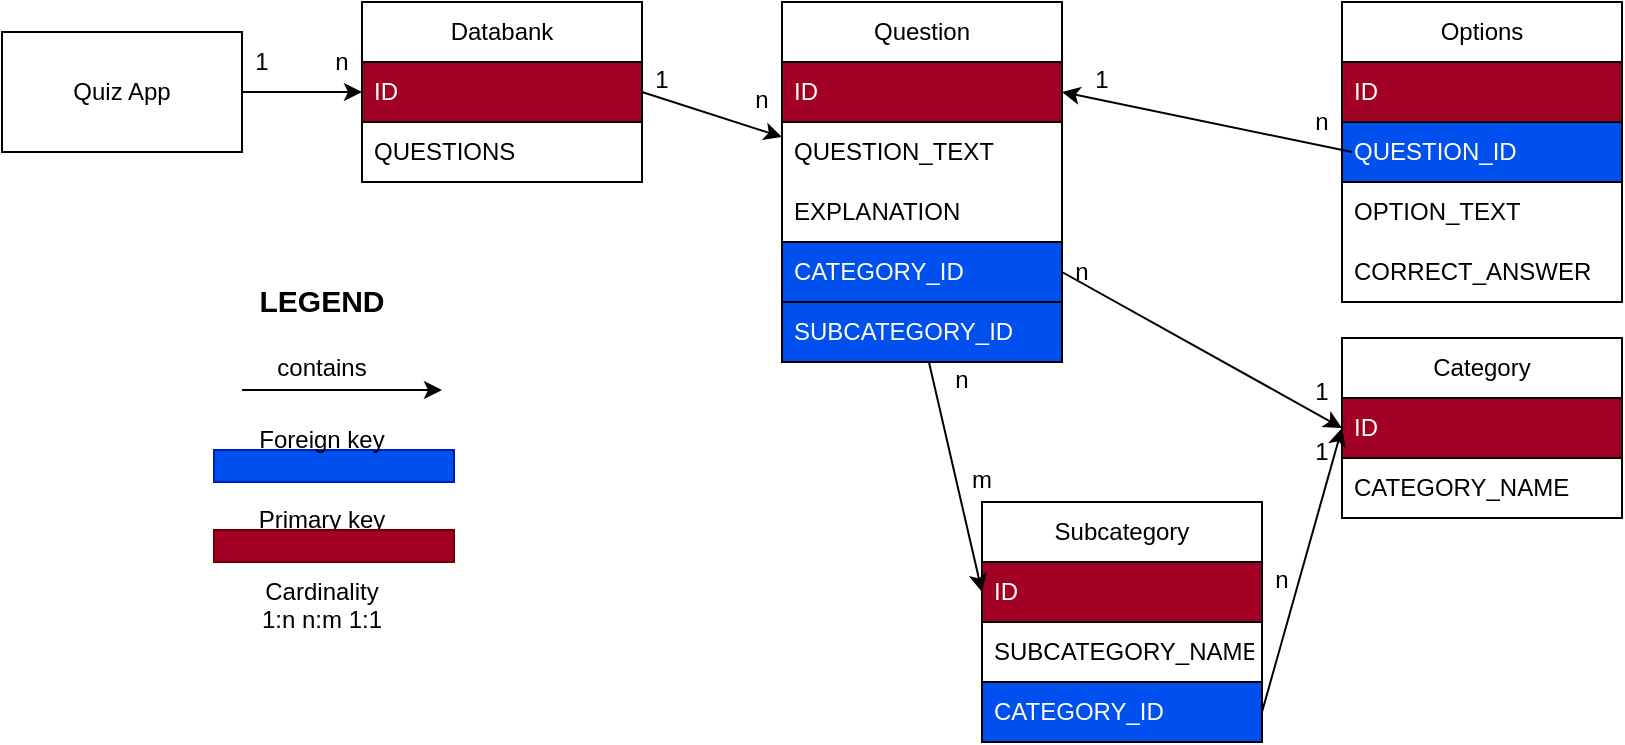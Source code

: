 <mxfile>
    <diagram id="aBYcp84A2QHFkTPBK7nG" name="Page-1">
        <mxGraphModel dx="1886" dy="465" grid="1" gridSize="10" guides="1" tooltips="1" connect="1" arrows="1" fold="1" page="1" pageScale="1" pageWidth="827" pageHeight="1169" math="0" shadow="0">
            <root>
                <mxCell id="0"/>
                <mxCell id="1" parent="0"/>
                <mxCell id="2" value="Question" style="swimlane;fontStyle=0;childLayout=stackLayout;horizontal=1;startSize=30;horizontalStack=0;resizeParent=1;resizeParentMax=0;resizeLast=0;collapsible=1;marginBottom=0;whiteSpace=wrap;html=1;" parent="1" vertex="1">
                    <mxGeometry x="30" y="376" width="140" height="180" as="geometry"/>
                </mxCell>
                <mxCell id="3" value="ID" style="text;strokeColor=default;fillColor=#a20025;align=left;verticalAlign=middle;spacingLeft=4;spacingRight=4;overflow=hidden;points=[[0,0.5],[1,0.5]];portConstraint=eastwest;rotatable=0;whiteSpace=wrap;html=1;fontColor=#ffffff;" parent="2" vertex="1">
                    <mxGeometry y="30" width="140" height="30" as="geometry"/>
                </mxCell>
                <mxCell id="5" value="QUESTION_TEXT" style="text;strokeColor=none;fillColor=none;align=left;verticalAlign=middle;spacingLeft=4;spacingRight=4;overflow=hidden;points=[[0,0.5],[1,0.5]];portConstraint=eastwest;rotatable=0;whiteSpace=wrap;html=1;" parent="2" vertex="1">
                    <mxGeometry y="60" width="140" height="30" as="geometry"/>
                </mxCell>
                <mxCell id="7" value="EXPLANATION" style="text;strokeColor=none;fillColor=none;align=left;verticalAlign=middle;spacingLeft=4;spacingRight=4;overflow=hidden;points=[[0,0.5],[1,0.5]];portConstraint=eastwest;rotatable=0;whiteSpace=wrap;html=1;" parent="2" vertex="1">
                    <mxGeometry y="90" width="140" height="30" as="geometry"/>
                </mxCell>
                <mxCell id="8" value="CATEGORY_ID" style="text;strokeColor=default;fillColor=#0050ef;align=left;verticalAlign=middle;spacingLeft=4;spacingRight=4;overflow=hidden;points=[[0,0.5],[1,0.5]];portConstraint=eastwest;rotatable=0;whiteSpace=wrap;html=1;fontColor=#ffffff;gradientColor=none;" parent="2" vertex="1">
                    <mxGeometry y="120" width="140" height="30" as="geometry"/>
                </mxCell>
                <mxCell id="57" value="SUBCATEGORY_ID" style="text;strokeColor=default;fillColor=#0050ef;align=left;verticalAlign=middle;spacingLeft=4;spacingRight=4;overflow=hidden;points=[[0,0.5],[1,0.5]];portConstraint=eastwest;rotatable=0;whiteSpace=wrap;html=1;fontColor=#ffffff;" parent="2" vertex="1">
                    <mxGeometry y="150" width="140" height="30" as="geometry"/>
                </mxCell>
                <mxCell id="10" value="Options" style="swimlane;fontStyle=0;childLayout=stackLayout;horizontal=1;startSize=30;horizontalStack=0;resizeParent=1;resizeParentMax=0;resizeLast=0;collapsible=1;marginBottom=0;whiteSpace=wrap;html=1;" parent="1" vertex="1">
                    <mxGeometry x="310" y="376" width="140" height="150" as="geometry"/>
                </mxCell>
                <mxCell id="11" value="ID" style="text;strokeColor=default;fillColor=#a20025;align=left;verticalAlign=middle;spacingLeft=4;spacingRight=4;overflow=hidden;points=[[0,0.5],[1,0.5]];portConstraint=eastwest;rotatable=0;whiteSpace=wrap;html=1;fontColor=#ffffff;" parent="10" vertex="1">
                    <mxGeometry y="30" width="140" height="30" as="geometry"/>
                </mxCell>
                <mxCell id="96" value="QUESTION_ID" style="text;strokeColor=default;fillColor=#0050ef;align=left;verticalAlign=middle;spacingLeft=4;spacingRight=4;overflow=hidden;points=[[0,0.5],[1,0.5]];portConstraint=eastwest;rotatable=0;whiteSpace=wrap;html=1;fontColor=#ffffff;" parent="10" vertex="1">
                    <mxGeometry y="60" width="140" height="30" as="geometry"/>
                </mxCell>
                <mxCell id="14" value="OPTION_TEXT" style="text;strokeColor=none;fillColor=none;align=left;verticalAlign=middle;spacingLeft=4;spacingRight=4;overflow=hidden;points=[[0,0.5],[1,0.5]];portConstraint=eastwest;rotatable=0;whiteSpace=wrap;html=1;" parent="10" vertex="1">
                    <mxGeometry y="90" width="140" height="30" as="geometry"/>
                </mxCell>
                <mxCell id="95" value="CORRECT_ANSWER" style="text;strokeColor=none;fillColor=none;align=left;verticalAlign=middle;spacingLeft=4;spacingRight=4;overflow=hidden;points=[[0,0.5],[1,0.5]];portConstraint=eastwest;rotatable=0;whiteSpace=wrap;html=1;" parent="10" vertex="1">
                    <mxGeometry y="120" width="140" height="30" as="geometry"/>
                </mxCell>
                <mxCell id="15" value="" style="endArrow=classic;html=1;exitX=0.75;exitY=1;exitDx=0;exitDy=0;entryX=1;entryY=0.5;entryDx=0;entryDy=0;" parent="1" source="97" target="3" edge="1">
                    <mxGeometry width="50" height="50" relative="1" as="geometry">
                        <mxPoint x="240" y="470" as="sourcePoint"/>
                        <mxPoint x="180" y="430" as="targetPoint"/>
                        <Array as="points"/>
                    </mxGeometry>
                </mxCell>
                <mxCell id="16" value="Category" style="swimlane;fontStyle=0;childLayout=stackLayout;horizontal=1;startSize=30;horizontalStack=0;resizeParent=1;resizeParentMax=0;resizeLast=0;collapsible=1;marginBottom=0;whiteSpace=wrap;html=1;" parent="1" vertex="1">
                    <mxGeometry x="310" y="544" width="140" height="90" as="geometry"/>
                </mxCell>
                <mxCell id="17" value="ID" style="text;strokeColor=default;fillColor=#a20025;align=left;verticalAlign=middle;spacingLeft=4;spacingRight=4;overflow=hidden;points=[[0,0.5],[1,0.5]];portConstraint=eastwest;rotatable=0;whiteSpace=wrap;html=1;fontColor=#ffffff;" parent="16" vertex="1">
                    <mxGeometry y="30" width="140" height="30" as="geometry"/>
                </mxCell>
                <mxCell id="19" value="CATEGORY_NAME" style="text;strokeColor=none;fillColor=none;align=left;verticalAlign=middle;spacingLeft=4;spacingRight=4;overflow=hidden;points=[[0,0.5],[1,0.5]];portConstraint=eastwest;rotatable=0;whiteSpace=wrap;html=1;" parent="16" vertex="1">
                    <mxGeometry y="60" width="140" height="30" as="geometry"/>
                </mxCell>
                <mxCell id="27" value="n" style="text;html=1;strokeColor=none;fillColor=none;align=center;verticalAlign=middle;whiteSpace=wrap;rounded=0;" parent="1" vertex="1">
                    <mxGeometry x="250" y="650" width="60" height="30" as="geometry"/>
                </mxCell>
                <mxCell id="28" value="1" style="text;html=1;strokeColor=none;fillColor=none;align=center;verticalAlign=middle;whiteSpace=wrap;rounded=0;" parent="1" vertex="1">
                    <mxGeometry x="270" y="556" width="60" height="30" as="geometry"/>
                </mxCell>
                <mxCell id="43" value="Subcategory" style="swimlane;fontStyle=0;childLayout=stackLayout;horizontal=1;startSize=30;horizontalStack=0;resizeParent=1;resizeParentMax=0;resizeLast=0;collapsible=1;marginBottom=0;whiteSpace=wrap;html=1;" parent="1" vertex="1">
                    <mxGeometry x="130" y="626" width="140" height="120" as="geometry"/>
                </mxCell>
                <mxCell id="44" value="ID" style="text;strokeColor=default;fillColor=#a20025;align=left;verticalAlign=middle;spacingLeft=4;spacingRight=4;overflow=hidden;points=[[0,0.5],[1,0.5]];portConstraint=eastwest;rotatable=0;whiteSpace=wrap;html=1;fontColor=#ffffff;" parent="43" vertex="1">
                    <mxGeometry y="30" width="140" height="30" as="geometry"/>
                </mxCell>
                <mxCell id="46" value="SUBCATEGORY_NAME" style="text;strokeColor=none;fillColor=none;align=left;verticalAlign=middle;spacingLeft=4;spacingRight=4;overflow=hidden;points=[[0,0.5],[1,0.5]];portConstraint=eastwest;rotatable=0;whiteSpace=wrap;html=1;" parent="43" vertex="1">
                    <mxGeometry y="60" width="140" height="30" as="geometry"/>
                </mxCell>
                <mxCell id="117" value="CATEGORY_ID" style="text;strokeColor=default;fillColor=#0050ef;align=left;verticalAlign=middle;spacingLeft=4;spacingRight=4;overflow=hidden;points=[[0,0.5],[1,0.5]];portConstraint=eastwest;rotatable=0;whiteSpace=wrap;html=1;fontColor=#ffffff;" vertex="1" parent="43">
                    <mxGeometry y="90" width="140" height="30" as="geometry"/>
                </mxCell>
                <mxCell id="48" value="" style="endArrow=classic;html=1;exitX=1;exitY=0.5;exitDx=0;exitDy=0;entryX=0;entryY=0.5;entryDx=0;entryDy=0;" parent="1" source="8" target="17" edge="1">
                    <mxGeometry width="50" height="50" relative="1" as="geometry">
                        <mxPoint x="200" y="630" as="sourcePoint"/>
                        <mxPoint x="226.831" y="780" as="targetPoint"/>
                    </mxGeometry>
                </mxCell>
                <mxCell id="53" value="n" style="text;html=1;strokeColor=none;fillColor=none;align=center;verticalAlign=middle;whiteSpace=wrap;rounded=0;" parent="1" vertex="1">
                    <mxGeometry x="150" y="496" width="60" height="30" as="geometry"/>
                </mxCell>
                <mxCell id="58" value="" style="endArrow=classic;html=1;exitX=1;exitY=0.5;exitDx=0;exitDy=0;entryX=0;entryY=0.5;entryDx=0;entryDy=0;" parent="1" source="117" edge="1" target="17">
                    <mxGeometry width="50" height="50" relative="1" as="geometry">
                        <mxPoint x="260" y="730" as="sourcePoint"/>
                        <mxPoint x="280" y="600" as="targetPoint"/>
                    </mxGeometry>
                </mxCell>
                <mxCell id="62" value="Databank" style="swimlane;fontStyle=0;childLayout=stackLayout;horizontal=1;startSize=30;horizontalStack=0;resizeParent=1;resizeParentMax=0;resizeLast=0;collapsible=1;marginBottom=0;whiteSpace=wrap;html=1;" parent="1" vertex="1">
                    <mxGeometry x="-180" y="376" width="140" height="90" as="geometry"/>
                </mxCell>
                <mxCell id="63" value="ID" style="text;strokeColor=default;fillColor=#a20025;align=left;verticalAlign=middle;spacingLeft=4;spacingRight=4;overflow=hidden;points=[[0,0.5],[1,0.5]];portConstraint=eastwest;rotatable=0;whiteSpace=wrap;html=1;fontColor=#ffffff;" parent="62" vertex="1">
                    <mxGeometry y="30" width="140" height="30" as="geometry"/>
                </mxCell>
                <mxCell id="64" value="QUESTIONS" style="text;strokeColor=none;fillColor=none;align=left;verticalAlign=middle;spacingLeft=4;spacingRight=4;overflow=hidden;points=[[0,0.5],[1,0.5]];portConstraint=eastwest;rotatable=0;whiteSpace=wrap;html=1;" parent="62" vertex="1">
                    <mxGeometry y="60" width="140" height="30" as="geometry"/>
                </mxCell>
                <mxCell id="70" value="Quiz App" style="rounded=0;whiteSpace=wrap;html=1;" parent="1" vertex="1">
                    <mxGeometry x="-360" y="391" width="120" height="60" as="geometry"/>
                </mxCell>
                <mxCell id="72" value="" style="endArrow=classic;html=1;" parent="1" source="70" target="62" edge="1">
                    <mxGeometry width="50" height="50" relative="1" as="geometry">
                        <mxPoint x="80" y="110" as="sourcePoint"/>
                        <mxPoint x="120" y="90" as="targetPoint"/>
                    </mxGeometry>
                </mxCell>
                <mxCell id="75" value="1" style="text;html=1;strokeColor=none;fillColor=none;align=center;verticalAlign=middle;whiteSpace=wrap;rounded=0;" parent="1" vertex="1">
                    <mxGeometry x="-260" y="391" width="60" height="30" as="geometry"/>
                </mxCell>
                <mxCell id="76" value="n" style="text;html=1;strokeColor=none;fillColor=none;align=center;verticalAlign=middle;whiteSpace=wrap;rounded=0;" parent="1" vertex="1">
                    <mxGeometry x="-220" y="391" width="60" height="30" as="geometry"/>
                </mxCell>
                <mxCell id="77" value="" style="endArrow=classic;html=1;exitX=1;exitY=0.5;exitDx=0;exitDy=0;" parent="1" source="63" target="2" edge="1">
                    <mxGeometry width="50" height="50" relative="1" as="geometry">
                        <mxPoint x="110" y="320" as="sourcePoint"/>
                        <mxPoint x="130" y="310" as="targetPoint"/>
                    </mxGeometry>
                </mxCell>
                <mxCell id="79" value="1" style="text;html=1;strokeColor=none;fillColor=none;align=center;verticalAlign=middle;whiteSpace=wrap;rounded=0;" parent="1" vertex="1">
                    <mxGeometry x="-60" y="400" width="60" height="30" as="geometry"/>
                </mxCell>
                <mxCell id="80" value="n" style="text;html=1;strokeColor=none;fillColor=none;align=center;verticalAlign=middle;whiteSpace=wrap;rounded=0;" parent="1" vertex="1">
                    <mxGeometry x="-10" y="410" width="60" height="30" as="geometry"/>
                </mxCell>
                <mxCell id="86" value="n" style="text;html=1;strokeColor=none;fillColor=none;align=center;verticalAlign=middle;whiteSpace=wrap;rounded=0;" parent="1" vertex="1">
                    <mxGeometry x="90" y="550" width="60" height="30" as="geometry"/>
                </mxCell>
                <mxCell id="87" value="m" style="text;html=1;strokeColor=none;fillColor=none;align=center;verticalAlign=middle;whiteSpace=wrap;rounded=0;" parent="1" vertex="1">
                    <mxGeometry x="100" y="600" width="60" height="30" as="geometry"/>
                </mxCell>
                <mxCell id="89" value="" style="endArrow=classic;html=1;" parent="1" edge="1">
                    <mxGeometry width="50" height="50" relative="1" as="geometry">
                        <mxPoint x="-240" y="570" as="sourcePoint"/>
                        <mxPoint x="-140" y="570" as="targetPoint"/>
                    </mxGeometry>
                </mxCell>
                <mxCell id="90" value="contains" style="text;html=1;strokeColor=none;fillColor=none;align=center;verticalAlign=middle;whiteSpace=wrap;rounded=0;" parent="1" vertex="1">
                    <mxGeometry x="-230" y="544" width="60" height="30" as="geometry"/>
                </mxCell>
                <mxCell id="91" value="&lt;b&gt;&lt;font style=&quot;font-size: 15px;&quot;&gt;LEGEND&lt;/font&gt;&lt;/b&gt;" style="text;html=1;strokeColor=none;fillColor=none;align=center;verticalAlign=middle;whiteSpace=wrap;rounded=0;" parent="1" vertex="1">
                    <mxGeometry x="-230" y="510" width="60" height="30" as="geometry"/>
                </mxCell>
                <mxCell id="97" value="n" style="text;html=1;strokeColor=none;fillColor=none;align=center;verticalAlign=middle;whiteSpace=wrap;rounded=0;" parent="1" vertex="1">
                    <mxGeometry x="270" y="421" width="60" height="30" as="geometry"/>
                </mxCell>
                <mxCell id="101" value="" style="rounded=0;whiteSpace=wrap;html=1;fillColor=#0050ef;fontColor=#ffffff;strokeColor=#001DBC;" parent="1" vertex="1">
                    <mxGeometry x="-254" y="600" width="120" height="16" as="geometry"/>
                </mxCell>
                <mxCell id="108" value="" style="edgeStyle=none;html=1;startArrow=none;" parent="1" source="109" target="104" edge="1">
                    <mxGeometry relative="1" as="geometry"/>
                </mxCell>
                <mxCell id="102" value="Foreign key" style="text;html=1;strokeColor=none;fillColor=none;align=center;verticalAlign=middle;whiteSpace=wrap;rounded=0;" parent="1" vertex="1">
                    <mxGeometry x="-245" y="580" width="90" height="30" as="geometry"/>
                </mxCell>
                <mxCell id="103" value="1:n n:m 1:1" style="text;html=1;strokeColor=none;fillColor=none;align=center;verticalAlign=middle;whiteSpace=wrap;rounded=0;" parent="1" vertex="1">
                    <mxGeometry x="-235" y="670" width="70" height="30" as="geometry"/>
                </mxCell>
                <mxCell id="104" value="Cardinality" style="text;html=1;strokeColor=none;fillColor=none;align=center;verticalAlign=middle;whiteSpace=wrap;rounded=0;" parent="1" vertex="1">
                    <mxGeometry x="-230" y="656" width="60" height="30" as="geometry"/>
                </mxCell>
                <mxCell id="109" value="Primary key" style="text;html=1;strokeColor=none;fillColor=none;align=center;verticalAlign=middle;whiteSpace=wrap;rounded=0;" parent="1" vertex="1">
                    <mxGeometry x="-245" y="620" width="90" height="30" as="geometry"/>
                </mxCell>
                <mxCell id="111" value="" style="rounded=0;whiteSpace=wrap;html=1;fillColor=#a20025;fontColor=#ffffff;strokeColor=#6F0000;" parent="1" vertex="1">
                    <mxGeometry x="-254" y="640" width="120" height="16" as="geometry"/>
                </mxCell>
                <mxCell id="112" value="1" style="text;html=1;strokeColor=none;fillColor=none;align=center;verticalAlign=middle;whiteSpace=wrap;rounded=0;" parent="1" vertex="1">
                    <mxGeometry x="270" y="586" width="60" height="30" as="geometry"/>
                </mxCell>
                <mxCell id="114" value="" style="endArrow=classic;html=1;entryX=0;entryY=0.5;entryDx=0;entryDy=0;" parent="1" source="57" target="44" edge="1">
                    <mxGeometry width="50" height="50" relative="1" as="geometry">
                        <mxPoint x="20" y="730" as="sourcePoint"/>
                        <mxPoint x="70" y="680" as="targetPoint"/>
                        <Array as="points"/>
                    </mxGeometry>
                </mxCell>
                <mxCell id="115" value="1" style="text;html=1;strokeColor=none;fillColor=none;align=center;verticalAlign=middle;whiteSpace=wrap;rounded=0;" parent="1" vertex="1">
                    <mxGeometry x="160" y="400" width="60" height="30" as="geometry"/>
                </mxCell>
            </root>
        </mxGraphModel>
    </diagram>
</mxfile>